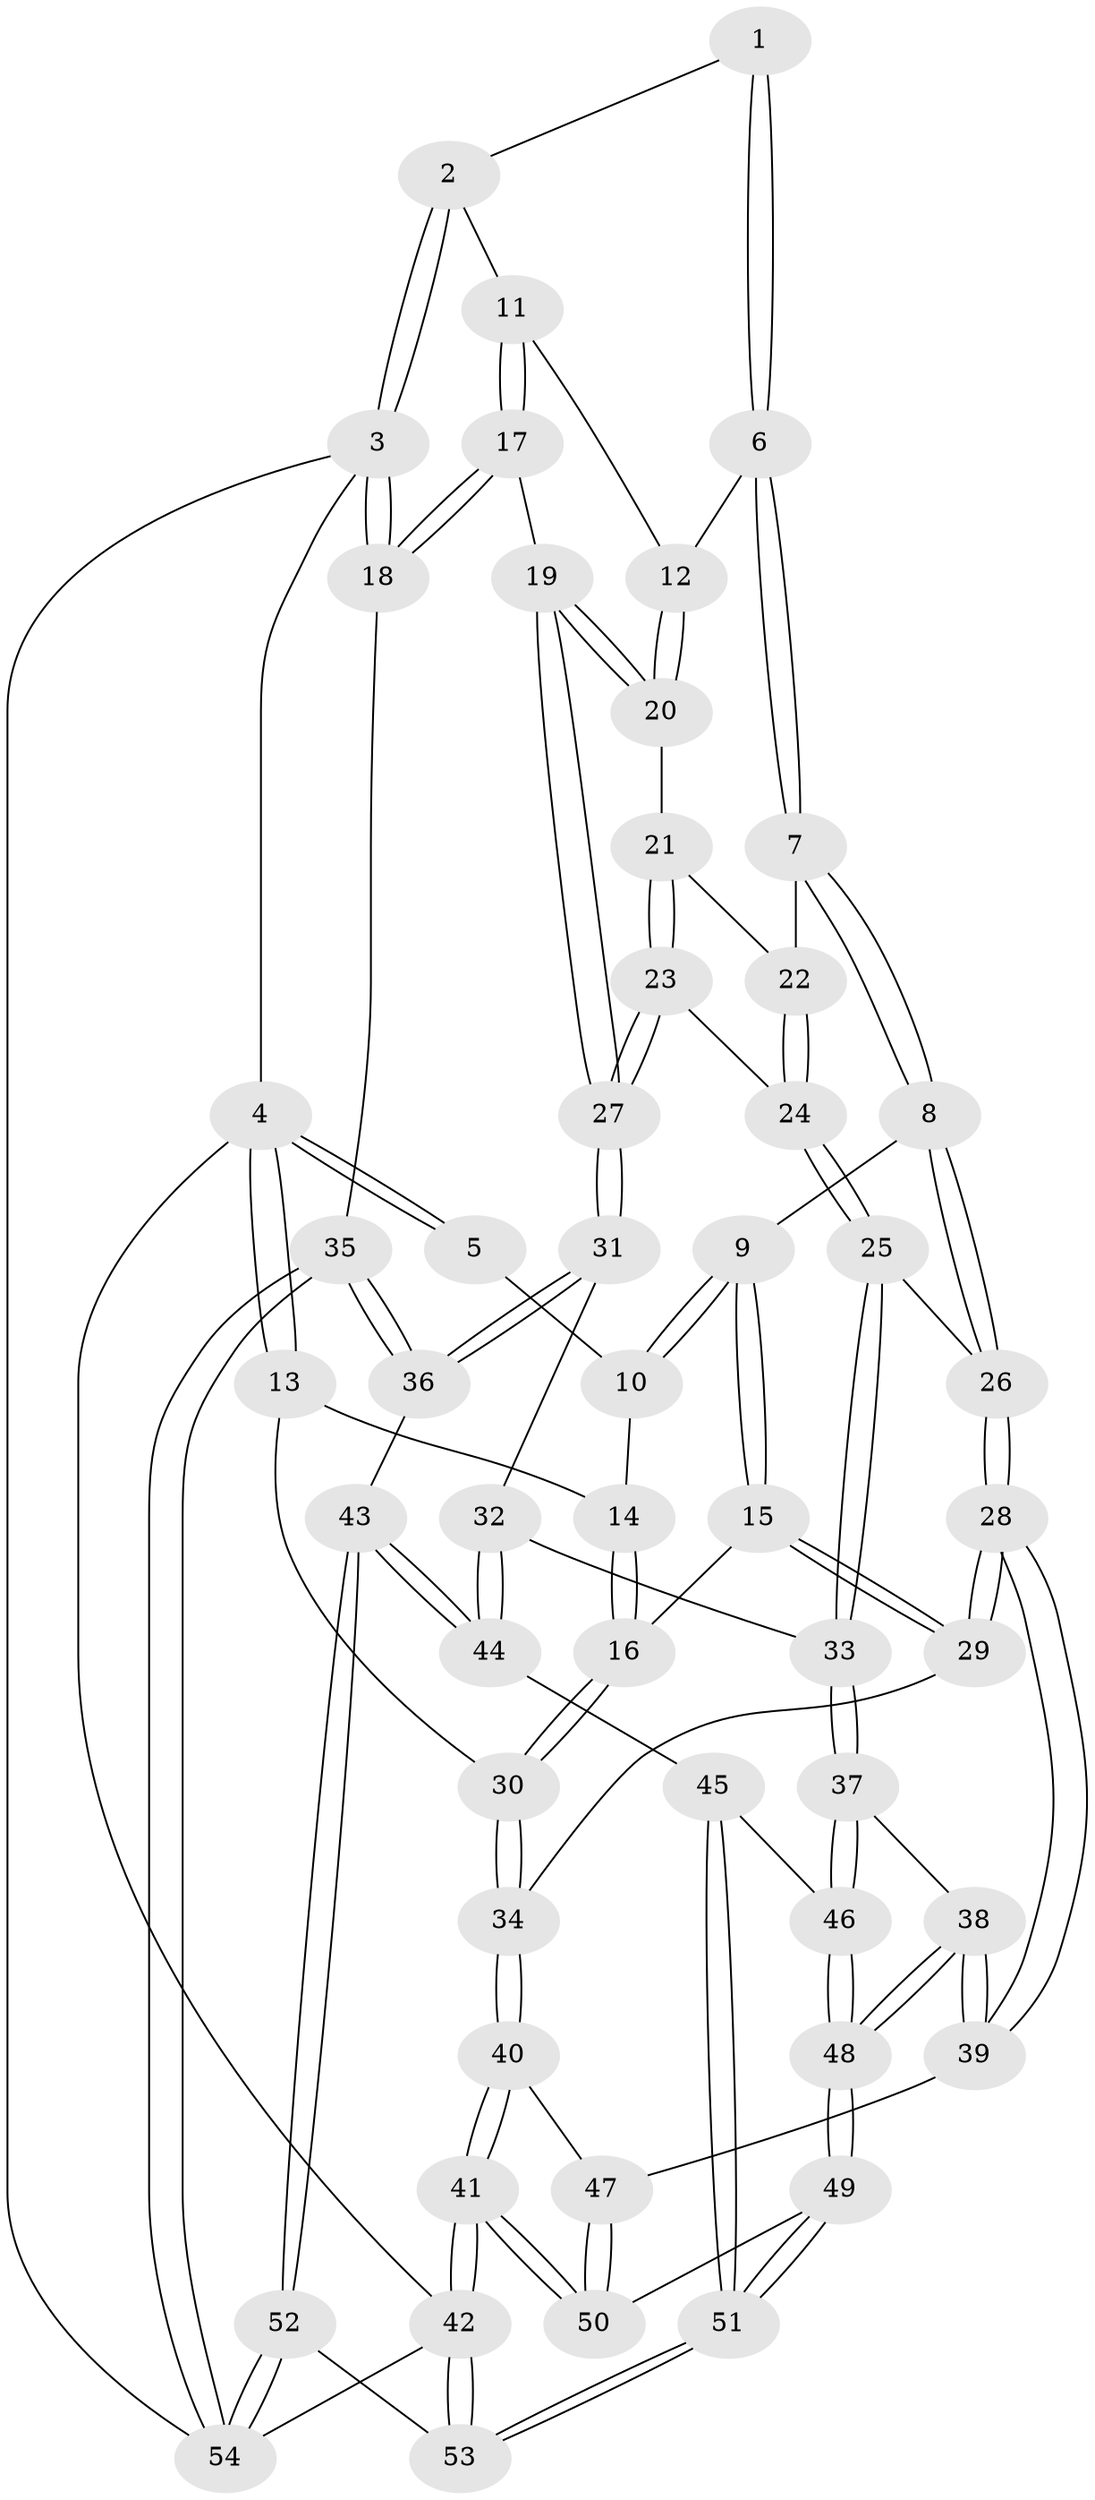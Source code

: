 // coarse degree distribution, {3: 0.23333333333333334, 5: 0.3333333333333333, 6: 0.03333333333333333, 7: 0.03333333333333333, 4: 0.36666666666666664}
// Generated by graph-tools (version 1.1) at 2025/42/03/06/25 10:42:26]
// undirected, 54 vertices, 132 edges
graph export_dot {
graph [start="1"]
  node [color=gray90,style=filled];
  1 [pos="+0.6100615246310226+0"];
  2 [pos="+0.9061748180722367+0"];
  3 [pos="+1+0"];
  4 [pos="+0+0"];
  5 [pos="+0.27050915280655524+0"];
  6 [pos="+0.6126415957699104+0"];
  7 [pos="+0.5443233841233195+0.11714980215686083"];
  8 [pos="+0.44729402302984966+0.1933592430587407"];
  9 [pos="+0.30554764062948553+0.18020159644781017"];
  10 [pos="+0.2541361208455727+0.034767542431653524"];
  11 [pos="+0.9135749093630772+0.0973857471971351"];
  12 [pos="+0.7735964246761984+0.0897721075509759"];
  13 [pos="+0+0"];
  14 [pos="+0.10174590424682166+0.09507828276791531"];
  15 [pos="+0.17751618831611152+0.29545118839472956"];
  16 [pos="+0.15200484481780097+0.28408128743973776"];
  17 [pos="+1+0.24226913878151288"];
  18 [pos="+1+0.23631195867404392"];
  19 [pos="+0.8677080791586513+0.32682040756255765"];
  20 [pos="+0.7914638712547879+0.22234463998901519"];
  21 [pos="+0.6430963142230441+0.20197079349714062"];
  22 [pos="+0.572353923019864+0.14898942463250026"];
  23 [pos="+0.7047461923008699+0.35412151141084947"];
  24 [pos="+0.617580619210545+0.3548467574402657"];
  25 [pos="+0.5240916765222143+0.3988867739276621"];
  26 [pos="+0.47182992116598016+0.3874360917055141"];
  27 [pos="+0.8143063191292558+0.400927495119531"];
  28 [pos="+0.29179117541826016+0.5572688077375333"];
  29 [pos="+0.21666709693553404+0.4503710311686882"];
  30 [pos="+0+0.2568655431997864"];
  31 [pos="+0.8113083647218073+0.43570080186777116"];
  32 [pos="+0.6988771780927386+0.519535756454241"];
  33 [pos="+0.6327388034214063+0.5334228845320914"];
  34 [pos="+0+0.49564321178298854"];
  35 [pos="+1+0.7242885343831237"];
  36 [pos="+0.9900567197067651+0.6896837662341501"];
  37 [pos="+0.5888072444468468+0.5888187226045731"];
  38 [pos="+0.30254373143940116+0.588679793153138"];
  39 [pos="+0.29262343497513654+0.5753131016313233"];
  40 [pos="+0+0.6702582191716497"];
  41 [pos="+0+1"];
  42 [pos="+0+1"];
  43 [pos="+0.81706229507101+0.775673778954469"];
  44 [pos="+0.7559694595100529+0.7464837167352096"];
  45 [pos="+0.6261787036276282+0.7344043736635749"];
  46 [pos="+0.6198098841376056+0.7278869923620952"];
  47 [pos="+0.06830078697286243+0.675764381192214"];
  48 [pos="+0.34379782033880124+0.7179045753161829"];
  49 [pos="+0.342850478742335+0.8622531452727261"];
  50 [pos="+0.1335013112489608+0.8865212907401286"];
  51 [pos="+0.4707169675533382+1"];
  52 [pos="+0.718898667868582+1"];
  53 [pos="+0.47207929858590425+1"];
  54 [pos="+1+1"];
  1 -- 2;
  1 -- 6;
  1 -- 6;
  2 -- 3;
  2 -- 3;
  2 -- 11;
  3 -- 4;
  3 -- 18;
  3 -- 18;
  3 -- 54;
  4 -- 5;
  4 -- 5;
  4 -- 13;
  4 -- 13;
  4 -- 42;
  5 -- 10;
  6 -- 7;
  6 -- 7;
  6 -- 12;
  7 -- 8;
  7 -- 8;
  7 -- 22;
  8 -- 9;
  8 -- 26;
  8 -- 26;
  9 -- 10;
  9 -- 10;
  9 -- 15;
  9 -- 15;
  10 -- 14;
  11 -- 12;
  11 -- 17;
  11 -- 17;
  12 -- 20;
  12 -- 20;
  13 -- 14;
  13 -- 30;
  14 -- 16;
  14 -- 16;
  15 -- 16;
  15 -- 29;
  15 -- 29;
  16 -- 30;
  16 -- 30;
  17 -- 18;
  17 -- 18;
  17 -- 19;
  18 -- 35;
  19 -- 20;
  19 -- 20;
  19 -- 27;
  19 -- 27;
  20 -- 21;
  21 -- 22;
  21 -- 23;
  21 -- 23;
  22 -- 24;
  22 -- 24;
  23 -- 24;
  23 -- 27;
  23 -- 27;
  24 -- 25;
  24 -- 25;
  25 -- 26;
  25 -- 33;
  25 -- 33;
  26 -- 28;
  26 -- 28;
  27 -- 31;
  27 -- 31;
  28 -- 29;
  28 -- 29;
  28 -- 39;
  28 -- 39;
  29 -- 34;
  30 -- 34;
  30 -- 34;
  31 -- 32;
  31 -- 36;
  31 -- 36;
  32 -- 33;
  32 -- 44;
  32 -- 44;
  33 -- 37;
  33 -- 37;
  34 -- 40;
  34 -- 40;
  35 -- 36;
  35 -- 36;
  35 -- 54;
  35 -- 54;
  36 -- 43;
  37 -- 38;
  37 -- 46;
  37 -- 46;
  38 -- 39;
  38 -- 39;
  38 -- 48;
  38 -- 48;
  39 -- 47;
  40 -- 41;
  40 -- 41;
  40 -- 47;
  41 -- 42;
  41 -- 42;
  41 -- 50;
  41 -- 50;
  42 -- 53;
  42 -- 53;
  42 -- 54;
  43 -- 44;
  43 -- 44;
  43 -- 52;
  43 -- 52;
  44 -- 45;
  45 -- 46;
  45 -- 51;
  45 -- 51;
  46 -- 48;
  46 -- 48;
  47 -- 50;
  47 -- 50;
  48 -- 49;
  48 -- 49;
  49 -- 50;
  49 -- 51;
  49 -- 51;
  51 -- 53;
  51 -- 53;
  52 -- 53;
  52 -- 54;
  52 -- 54;
}
